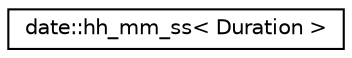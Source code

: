 digraph "Graphical Class Hierarchy"
{
 // LATEX_PDF_SIZE
  edge [fontname="Helvetica",fontsize="10",labelfontname="Helvetica",labelfontsize="10"];
  node [fontname="Helvetica",fontsize="10",shape=record];
  rankdir="LR";
  Node0 [label="date::hh_mm_ss\< Duration \>",height=0.2,width=0.4,color="black", fillcolor="white", style="filled",URL="$classdate_1_1hh__mm__ss.html",tooltip=" "];
}
